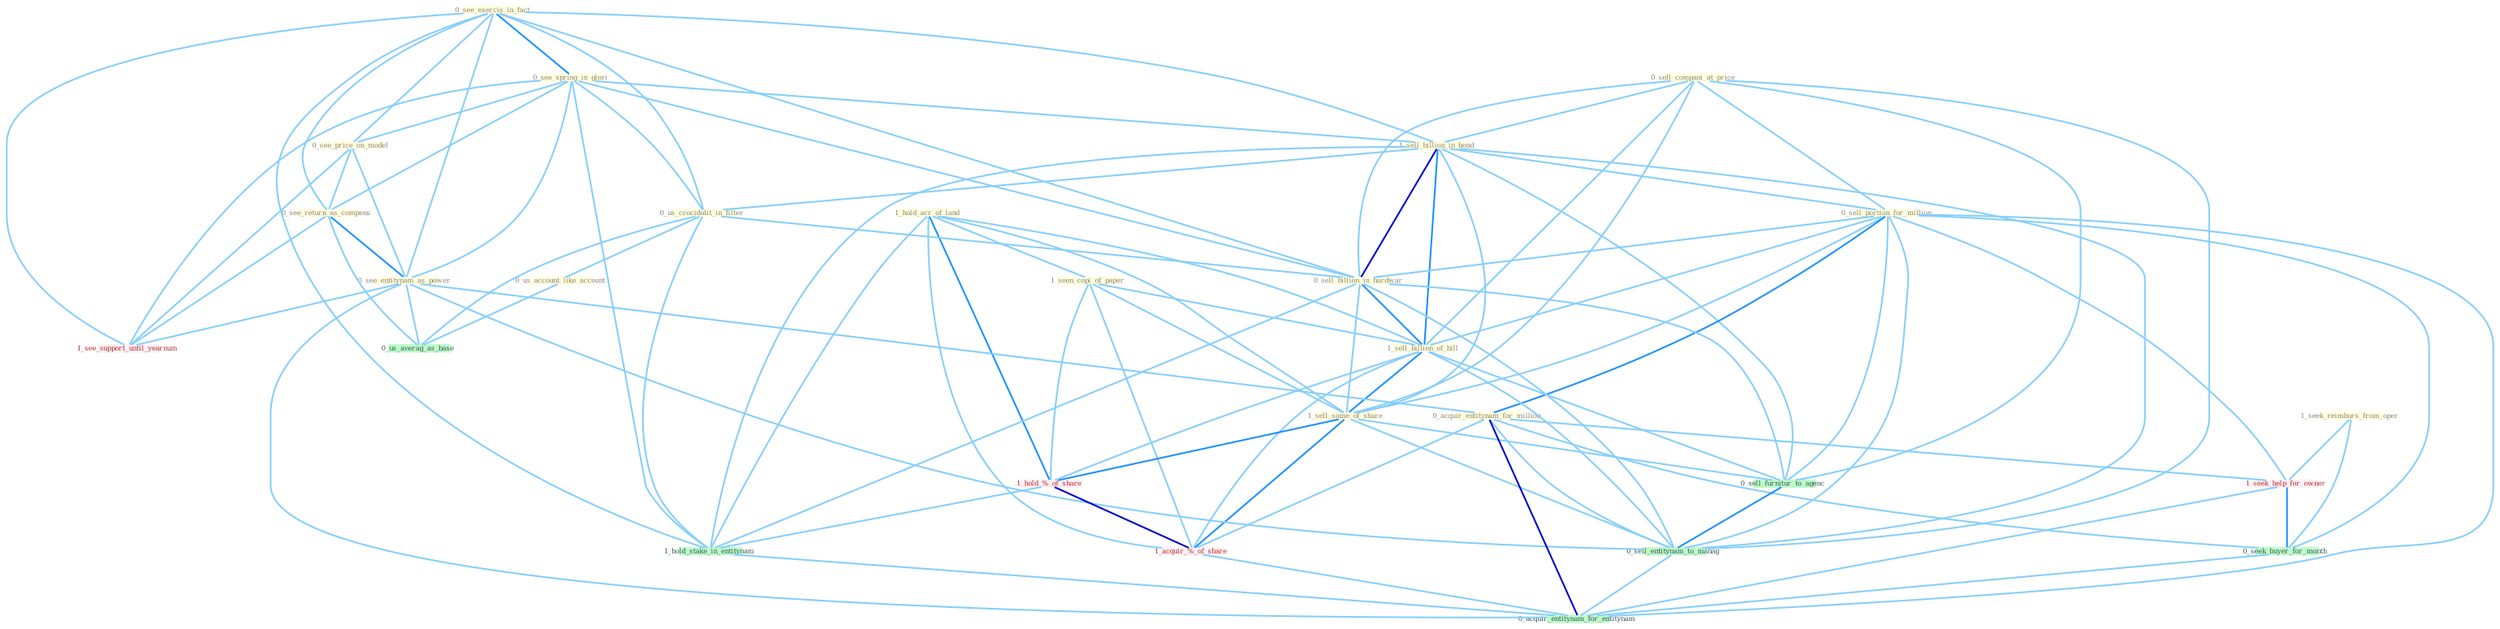 Graph G{ 
    node
    [shape=polygon,style=filled,width=.5,height=.06,color="#BDFCC9",fixedsize=true,fontsize=4,
    fontcolor="#2f4f4f"];
    {node
    [color="#ffffe0", fontcolor="#8b7d6b"] "0_see_exercis_in_fact " "1_hold_acr_of_land " "0_see_spring_in_glori " "0_sell_compani_at_price " "1_sell_billion_in_bond " "1_seen_copi_of_paper " "1_seek_reimburs_from_oper " "0_see_price_on_model " "0_us_crocidolit_in_filter " "0_sell_portion_for_million " "0_sell_billion_in_hardwar " "1_sell_billion_of_bill " "0_us_account_like_account " "1_sell_some_of_share " "0_see_return_as_compens " "0_see_entitynam_as_power " "0_acquir_entitynam_for_million "}
{node [color="#fff0f5", fontcolor="#b22222"] "1_hold_%_of_share " "1_seek_help_for_owner " "1_acquir_%_of_share " "1_see_support_until_yearnum "}
edge [color="#B0E2FF"];

	"0_see_exercis_in_fact " -- "0_see_spring_in_glori " [w="2", color="#1e90ff" , len=0.8];
	"0_see_exercis_in_fact " -- "1_sell_billion_in_bond " [w="1", color="#87cefa" ];
	"0_see_exercis_in_fact " -- "0_see_price_on_model " [w="1", color="#87cefa" ];
	"0_see_exercis_in_fact " -- "0_us_crocidolit_in_filter " [w="1", color="#87cefa" ];
	"0_see_exercis_in_fact " -- "0_sell_billion_in_hardwar " [w="1", color="#87cefa" ];
	"0_see_exercis_in_fact " -- "0_see_return_as_compens " [w="1", color="#87cefa" ];
	"0_see_exercis_in_fact " -- "0_see_entitynam_as_power " [w="1", color="#87cefa" ];
	"0_see_exercis_in_fact " -- "1_hold_stake_in_entitynam " [w="1", color="#87cefa" ];
	"0_see_exercis_in_fact " -- "1_see_support_until_yearnum " [w="1", color="#87cefa" ];
	"1_hold_acr_of_land " -- "1_seen_copi_of_paper " [w="1", color="#87cefa" ];
	"1_hold_acr_of_land " -- "1_sell_billion_of_bill " [w="1", color="#87cefa" ];
	"1_hold_acr_of_land " -- "1_sell_some_of_share " [w="1", color="#87cefa" ];
	"1_hold_acr_of_land " -- "1_hold_%_of_share " [w="2", color="#1e90ff" , len=0.8];
	"1_hold_acr_of_land " -- "1_hold_stake_in_entitynam " [w="1", color="#87cefa" ];
	"1_hold_acr_of_land " -- "1_acquir_%_of_share " [w="1", color="#87cefa" ];
	"0_see_spring_in_glori " -- "1_sell_billion_in_bond " [w="1", color="#87cefa" ];
	"0_see_spring_in_glori " -- "0_see_price_on_model " [w="1", color="#87cefa" ];
	"0_see_spring_in_glori " -- "0_us_crocidolit_in_filter " [w="1", color="#87cefa" ];
	"0_see_spring_in_glori " -- "0_sell_billion_in_hardwar " [w="1", color="#87cefa" ];
	"0_see_spring_in_glori " -- "0_see_return_as_compens " [w="1", color="#87cefa" ];
	"0_see_spring_in_glori " -- "0_see_entitynam_as_power " [w="1", color="#87cefa" ];
	"0_see_spring_in_glori " -- "1_hold_stake_in_entitynam " [w="1", color="#87cefa" ];
	"0_see_spring_in_glori " -- "1_see_support_until_yearnum " [w="1", color="#87cefa" ];
	"0_sell_compani_at_price " -- "1_sell_billion_in_bond " [w="1", color="#87cefa" ];
	"0_sell_compani_at_price " -- "0_sell_portion_for_million " [w="1", color="#87cefa" ];
	"0_sell_compani_at_price " -- "0_sell_billion_in_hardwar " [w="1", color="#87cefa" ];
	"0_sell_compani_at_price " -- "1_sell_billion_of_bill " [w="1", color="#87cefa" ];
	"0_sell_compani_at_price " -- "1_sell_some_of_share " [w="1", color="#87cefa" ];
	"0_sell_compani_at_price " -- "0_sell_furnitur_to_agenc " [w="1", color="#87cefa" ];
	"0_sell_compani_at_price " -- "0_sell_entitynam_to_manag " [w="1", color="#87cefa" ];
	"1_sell_billion_in_bond " -- "0_us_crocidolit_in_filter " [w="1", color="#87cefa" ];
	"1_sell_billion_in_bond " -- "0_sell_portion_for_million " [w="1", color="#87cefa" ];
	"1_sell_billion_in_bond " -- "0_sell_billion_in_hardwar " [w="3", color="#0000cd" , len=0.6];
	"1_sell_billion_in_bond " -- "1_sell_billion_of_bill " [w="2", color="#1e90ff" , len=0.8];
	"1_sell_billion_in_bond " -- "1_sell_some_of_share " [w="1", color="#87cefa" ];
	"1_sell_billion_in_bond " -- "1_hold_stake_in_entitynam " [w="1", color="#87cefa" ];
	"1_sell_billion_in_bond " -- "0_sell_furnitur_to_agenc " [w="1", color="#87cefa" ];
	"1_sell_billion_in_bond " -- "0_sell_entitynam_to_manag " [w="1", color="#87cefa" ];
	"1_seen_copi_of_paper " -- "1_sell_billion_of_bill " [w="1", color="#87cefa" ];
	"1_seen_copi_of_paper " -- "1_sell_some_of_share " [w="1", color="#87cefa" ];
	"1_seen_copi_of_paper " -- "1_hold_%_of_share " [w="1", color="#87cefa" ];
	"1_seen_copi_of_paper " -- "1_acquir_%_of_share " [w="1", color="#87cefa" ];
	"1_seek_reimburs_from_oper " -- "1_seek_help_for_owner " [w="1", color="#87cefa" ];
	"1_seek_reimburs_from_oper " -- "0_seek_buyer_for_month " [w="1", color="#87cefa" ];
	"0_see_price_on_model " -- "0_see_return_as_compens " [w="1", color="#87cefa" ];
	"0_see_price_on_model " -- "0_see_entitynam_as_power " [w="1", color="#87cefa" ];
	"0_see_price_on_model " -- "1_see_support_until_yearnum " [w="1", color="#87cefa" ];
	"0_us_crocidolit_in_filter " -- "0_sell_billion_in_hardwar " [w="1", color="#87cefa" ];
	"0_us_crocidolit_in_filter " -- "0_us_account_like_account " [w="1", color="#87cefa" ];
	"0_us_crocidolit_in_filter " -- "1_hold_stake_in_entitynam " [w="1", color="#87cefa" ];
	"0_us_crocidolit_in_filter " -- "0_us_averag_as_base " [w="1", color="#87cefa" ];
	"0_sell_portion_for_million " -- "0_sell_billion_in_hardwar " [w="1", color="#87cefa" ];
	"0_sell_portion_for_million " -- "1_sell_billion_of_bill " [w="1", color="#87cefa" ];
	"0_sell_portion_for_million " -- "1_sell_some_of_share " [w="1", color="#87cefa" ];
	"0_sell_portion_for_million " -- "0_acquir_entitynam_for_million " [w="2", color="#1e90ff" , len=0.8];
	"0_sell_portion_for_million " -- "1_seek_help_for_owner " [w="1", color="#87cefa" ];
	"0_sell_portion_for_million " -- "0_seek_buyer_for_month " [w="1", color="#87cefa" ];
	"0_sell_portion_for_million " -- "0_sell_furnitur_to_agenc " [w="1", color="#87cefa" ];
	"0_sell_portion_for_million " -- "0_sell_entitynam_to_manag " [w="1", color="#87cefa" ];
	"0_sell_portion_for_million " -- "0_acquir_entitynam_for_entitynam " [w="1", color="#87cefa" ];
	"0_sell_billion_in_hardwar " -- "1_sell_billion_of_bill " [w="2", color="#1e90ff" , len=0.8];
	"0_sell_billion_in_hardwar " -- "1_sell_some_of_share " [w="1", color="#87cefa" ];
	"0_sell_billion_in_hardwar " -- "1_hold_stake_in_entitynam " [w="1", color="#87cefa" ];
	"0_sell_billion_in_hardwar " -- "0_sell_furnitur_to_agenc " [w="1", color="#87cefa" ];
	"0_sell_billion_in_hardwar " -- "0_sell_entitynam_to_manag " [w="1", color="#87cefa" ];
	"1_sell_billion_of_bill " -- "1_sell_some_of_share " [w="2", color="#1e90ff" , len=0.8];
	"1_sell_billion_of_bill " -- "1_hold_%_of_share " [w="1", color="#87cefa" ];
	"1_sell_billion_of_bill " -- "1_acquir_%_of_share " [w="1", color="#87cefa" ];
	"1_sell_billion_of_bill " -- "0_sell_furnitur_to_agenc " [w="1", color="#87cefa" ];
	"1_sell_billion_of_bill " -- "0_sell_entitynam_to_manag " [w="1", color="#87cefa" ];
	"0_us_account_like_account " -- "0_us_averag_as_base " [w="1", color="#87cefa" ];
	"1_sell_some_of_share " -- "1_hold_%_of_share " [w="2", color="#1e90ff" , len=0.8];
	"1_sell_some_of_share " -- "1_acquir_%_of_share " [w="2", color="#1e90ff" , len=0.8];
	"1_sell_some_of_share " -- "0_sell_furnitur_to_agenc " [w="1", color="#87cefa" ];
	"1_sell_some_of_share " -- "0_sell_entitynam_to_manag " [w="1", color="#87cefa" ];
	"0_see_return_as_compens " -- "0_see_entitynam_as_power " [w="2", color="#1e90ff" , len=0.8];
	"0_see_return_as_compens " -- "1_see_support_until_yearnum " [w="1", color="#87cefa" ];
	"0_see_return_as_compens " -- "0_us_averag_as_base " [w="1", color="#87cefa" ];
	"0_see_entitynam_as_power " -- "0_acquir_entitynam_for_million " [w="1", color="#87cefa" ];
	"0_see_entitynam_as_power " -- "1_see_support_until_yearnum " [w="1", color="#87cefa" ];
	"0_see_entitynam_as_power " -- "0_us_averag_as_base " [w="1", color="#87cefa" ];
	"0_see_entitynam_as_power " -- "0_sell_entitynam_to_manag " [w="1", color="#87cefa" ];
	"0_see_entitynam_as_power " -- "0_acquir_entitynam_for_entitynam " [w="1", color="#87cefa" ];
	"0_acquir_entitynam_for_million " -- "1_seek_help_for_owner " [w="1", color="#87cefa" ];
	"0_acquir_entitynam_for_million " -- "0_seek_buyer_for_month " [w="1", color="#87cefa" ];
	"0_acquir_entitynam_for_million " -- "1_acquir_%_of_share " [w="1", color="#87cefa" ];
	"0_acquir_entitynam_for_million " -- "0_sell_entitynam_to_manag " [w="1", color="#87cefa" ];
	"0_acquir_entitynam_for_million " -- "0_acquir_entitynam_for_entitynam " [w="3", color="#0000cd" , len=0.6];
	"1_hold_%_of_share " -- "1_hold_stake_in_entitynam " [w="1", color="#87cefa" ];
	"1_hold_%_of_share " -- "1_acquir_%_of_share " [w="3", color="#0000cd" , len=0.6];
	"1_hold_stake_in_entitynam " -- "0_acquir_entitynam_for_entitynam " [w="1", color="#87cefa" ];
	"1_seek_help_for_owner " -- "0_seek_buyer_for_month " [w="2", color="#1e90ff" , len=0.8];
	"1_seek_help_for_owner " -- "0_acquir_entitynam_for_entitynam " [w="1", color="#87cefa" ];
	"0_seek_buyer_for_month " -- "0_acquir_entitynam_for_entitynam " [w="1", color="#87cefa" ];
	"1_acquir_%_of_share " -- "0_acquir_entitynam_for_entitynam " [w="1", color="#87cefa" ];
	"0_sell_furnitur_to_agenc " -- "0_sell_entitynam_to_manag " [w="2", color="#1e90ff" , len=0.8];
	"0_sell_entitynam_to_manag " -- "0_acquir_entitynam_for_entitynam " [w="1", color="#87cefa" ];
}